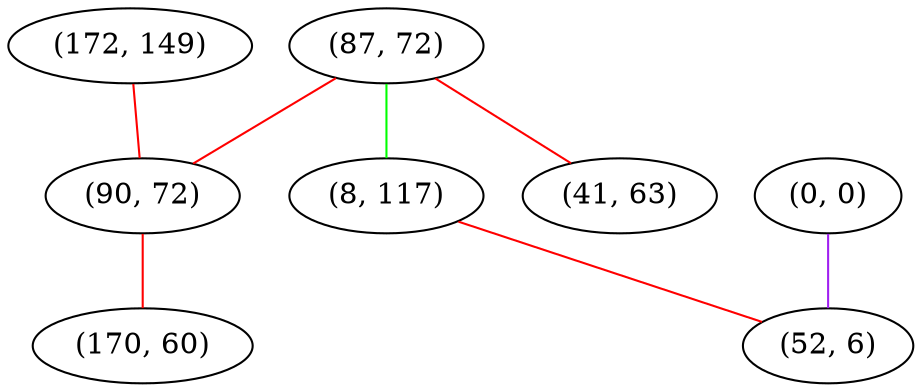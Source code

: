 graph "" {
"(172, 149)";
"(0, 0)";
"(87, 72)";
"(8, 117)";
"(90, 72)";
"(52, 6)";
"(41, 63)";
"(170, 60)";
"(172, 149)" -- "(90, 72)"  [color=red, key=0, weight=1];
"(0, 0)" -- "(52, 6)"  [color=purple, key=0, weight=4];
"(87, 72)" -- "(90, 72)"  [color=red, key=0, weight=1];
"(87, 72)" -- "(8, 117)"  [color=green, key=0, weight=2];
"(87, 72)" -- "(41, 63)"  [color=red, key=0, weight=1];
"(8, 117)" -- "(52, 6)"  [color=red, key=0, weight=1];
"(90, 72)" -- "(170, 60)"  [color=red, key=0, weight=1];
}
